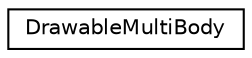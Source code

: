 digraph "Graphical Class Hierarchy"
{
 // LATEX_PDF_SIZE
  edge [fontname="Helvetica",fontsize="10",labelfontname="Helvetica",labelfontsize="10"];
  node [fontname="Helvetica",fontsize="10",shape=record];
  rankdir="LR";
  Node0 [label="DrawableMultiBody",height=0.2,width=0.4,color="black", fillcolor="white", style="filled",URL="$classDrawableMultiBody.html",tooltip="Instructions for drawing a pmpl MultiBody in the Simulator."];
}
